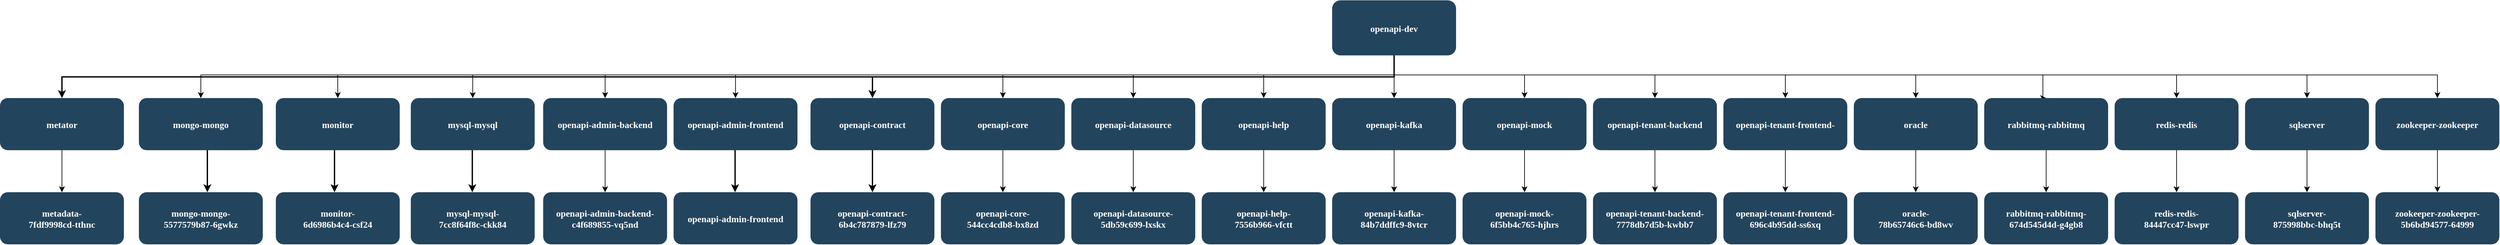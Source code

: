 <mxfile version="14.2.5" type="github">
  <diagram name="Page-1" id="2c0d36ab-eaac-3732-788b-9136903baeff">
    <mxGraphModel dx="1730" dy="887" grid="1" gridSize="10" guides="1" tooltips="1" connect="1" arrows="1" fold="1" page="1" pageScale="1.5" pageWidth="1169" pageHeight="827" background="#ffffff" math="0" shadow="0">
      <root>
        <mxCell id="0" />
        <mxCell id="1" parent="0" />
        <mxCell id="722zc47QyeTokmsCwCPZ-138" style="edgeStyle=orthogonalEdgeStyle;rounded=0;orthogonalLoop=1;jettySize=auto;html=1;entryX=0.5;entryY=0;entryDx=0;entryDy=0;" edge="1" parent="1" source="2" target="722zc47QyeTokmsCwCPZ-137">
          <mxGeometry relative="1" as="geometry">
            <Array as="points">
              <mxPoint x="2245" y="300" />
              <mxPoint x="1035" y="300" />
            </Array>
          </mxGeometry>
        </mxCell>
        <mxCell id="722zc47QyeTokmsCwCPZ-139" style="edgeStyle=orthogonalEdgeStyle;rounded=0;orthogonalLoop=1;jettySize=auto;html=1;entryX=0.5;entryY=0;entryDx=0;entryDy=0;" edge="1" parent="1" source="2" target="12">
          <mxGeometry relative="1" as="geometry">
            <Array as="points">
              <mxPoint x="2245" y="300" />
              <mxPoint x="415" y="300" />
            </Array>
          </mxGeometry>
        </mxCell>
        <mxCell id="722zc47QyeTokmsCwCPZ-140" style="edgeStyle=orthogonalEdgeStyle;rounded=0;orthogonalLoop=1;jettySize=auto;html=1;entryX=0.5;entryY=0;entryDx=0;entryDy=0;" edge="1" parent="1" source="2" target="722zc47QyeTokmsCwCPZ-129">
          <mxGeometry relative="1" as="geometry">
            <Array as="points">
              <mxPoint x="2245" y="300" />
              <mxPoint x="625" y="300" />
            </Array>
          </mxGeometry>
        </mxCell>
        <mxCell id="722zc47QyeTokmsCwCPZ-141" style="edgeStyle=orthogonalEdgeStyle;rounded=0;orthogonalLoop=1;jettySize=auto;html=1;entryX=0.5;entryY=0;entryDx=0;entryDy=0;" edge="1" parent="1" source="2" target="10">
          <mxGeometry relative="1" as="geometry">
            <Array as="points">
              <mxPoint x="2245" y="300" />
              <mxPoint x="832" y="300" />
            </Array>
          </mxGeometry>
        </mxCell>
        <mxCell id="722zc47QyeTokmsCwCPZ-145" style="edgeStyle=orthogonalEdgeStyle;rounded=0;orthogonalLoop=1;jettySize=auto;html=1;entryX=0.5;entryY=0;entryDx=0;entryDy=0;" edge="1" parent="1" source="2" target="722zc47QyeTokmsCwCPZ-144">
          <mxGeometry relative="1" as="geometry">
            <Array as="points">
              <mxPoint x="2245" y="300" />
              <mxPoint x="1235" y="300" />
            </Array>
          </mxGeometry>
        </mxCell>
        <mxCell id="722zc47QyeTokmsCwCPZ-154" style="edgeStyle=orthogonalEdgeStyle;rounded=0;orthogonalLoop=1;jettySize=auto;html=1;entryX=0.5;entryY=0;entryDx=0;entryDy=0;" edge="1" parent="1" source="2" target="722zc47QyeTokmsCwCPZ-153">
          <mxGeometry relative="1" as="geometry">
            <Array as="points">
              <mxPoint x="2245" y="300" />
              <mxPoint x="1645" y="300" />
            </Array>
          </mxGeometry>
        </mxCell>
        <mxCell id="722zc47QyeTokmsCwCPZ-158" style="edgeStyle=orthogonalEdgeStyle;rounded=0;orthogonalLoop=1;jettySize=auto;html=1;" edge="1" parent="1" source="2" target="722zc47QyeTokmsCwCPZ-157">
          <mxGeometry relative="1" as="geometry">
            <Array as="points">
              <mxPoint x="2245" y="300" />
              <mxPoint x="1845" y="300" />
            </Array>
          </mxGeometry>
        </mxCell>
        <mxCell id="722zc47QyeTokmsCwCPZ-163" style="edgeStyle=orthogonalEdgeStyle;rounded=0;orthogonalLoop=1;jettySize=auto;html=1;entryX=0.5;entryY=0;entryDx=0;entryDy=0;" edge="1" parent="1" source="2" target="722zc47QyeTokmsCwCPZ-161">
          <mxGeometry relative="1" as="geometry">
            <Array as="points">
              <mxPoint x="2245" y="300" />
              <mxPoint x="2045" y="300" />
            </Array>
          </mxGeometry>
        </mxCell>
        <mxCell id="722zc47QyeTokmsCwCPZ-167" style="edgeStyle=orthogonalEdgeStyle;rounded=0;orthogonalLoop=1;jettySize=auto;html=1;" edge="1" parent="1" source="2" target="722zc47QyeTokmsCwCPZ-165">
          <mxGeometry relative="1" as="geometry">
            <Array as="points">
              <mxPoint x="2245" y="300" />
              <mxPoint x="2245" y="300" />
            </Array>
          </mxGeometry>
        </mxCell>
        <mxCell id="722zc47QyeTokmsCwCPZ-171" style="edgeStyle=orthogonalEdgeStyle;rounded=0;orthogonalLoop=1;jettySize=auto;html=1;" edge="1" parent="1" source="2" target="722zc47QyeTokmsCwCPZ-169">
          <mxGeometry relative="1" as="geometry">
            <Array as="points">
              <mxPoint x="2245" y="300" />
              <mxPoint x="2445" y="300" />
            </Array>
          </mxGeometry>
        </mxCell>
        <mxCell id="722zc47QyeTokmsCwCPZ-176" style="edgeStyle=orthogonalEdgeStyle;rounded=0;orthogonalLoop=1;jettySize=auto;html=1;entryX=0.5;entryY=0;entryDx=0;entryDy=0;" edge="1" parent="1" source="2" target="722zc47QyeTokmsCwCPZ-172">
          <mxGeometry relative="1" as="geometry">
            <Array as="points">
              <mxPoint x="2245" y="300" />
              <mxPoint x="2645" y="300" />
            </Array>
          </mxGeometry>
        </mxCell>
        <mxCell id="722zc47QyeTokmsCwCPZ-198" style="edgeStyle=orthogonalEdgeStyle;rounded=0;orthogonalLoop=1;jettySize=auto;html=1;" edge="1" parent="1" source="2" target="722zc47QyeTokmsCwCPZ-181">
          <mxGeometry relative="1" as="geometry">
            <Array as="points">
              <mxPoint x="2245" y="300" />
              <mxPoint x="3045" y="300" />
            </Array>
          </mxGeometry>
        </mxCell>
        <mxCell id="722zc47QyeTokmsCwCPZ-199" style="edgeStyle=orthogonalEdgeStyle;rounded=0;orthogonalLoop=1;jettySize=auto;html=1;entryX=0.5;entryY=0;entryDx=0;entryDy=0;" edge="1" parent="1" source="2" target="722zc47QyeTokmsCwCPZ-183">
          <mxGeometry relative="1" as="geometry">
            <mxPoint x="3240" y="320" as="targetPoint" />
            <Array as="points">
              <mxPoint x="2245" y="300" />
              <mxPoint x="3240" y="300" />
              <mxPoint x="3240" y="336" />
            </Array>
          </mxGeometry>
        </mxCell>
        <mxCell id="722zc47QyeTokmsCwCPZ-200" style="edgeStyle=orthogonalEdgeStyle;rounded=0;orthogonalLoop=1;jettySize=auto;html=1;entryX=0.5;entryY=0;entryDx=0;entryDy=0;" edge="1" parent="1" source="2" target="722zc47QyeTokmsCwCPZ-185">
          <mxGeometry relative="1" as="geometry">
            <Array as="points">
              <mxPoint x="2245" y="300" />
              <mxPoint x="3445" y="300" />
            </Array>
          </mxGeometry>
        </mxCell>
        <mxCell id="722zc47QyeTokmsCwCPZ-201" style="edgeStyle=orthogonalEdgeStyle;rounded=0;orthogonalLoop=1;jettySize=auto;html=1;" edge="1" parent="1" source="2" target="722zc47QyeTokmsCwCPZ-187">
          <mxGeometry relative="1" as="geometry">
            <Array as="points">
              <mxPoint x="2245" y="300" />
              <mxPoint x="3645" y="300" />
            </Array>
          </mxGeometry>
        </mxCell>
        <mxCell id="722zc47QyeTokmsCwCPZ-202" style="edgeStyle=orthogonalEdgeStyle;rounded=0;orthogonalLoop=1;jettySize=auto;html=1;" edge="1" parent="1" source="2" target="722zc47QyeTokmsCwCPZ-189">
          <mxGeometry relative="1" as="geometry">
            <Array as="points">
              <mxPoint x="2245" y="300" />
              <mxPoint x="3845" y="300" />
            </Array>
          </mxGeometry>
        </mxCell>
        <mxCell id="722zc47QyeTokmsCwCPZ-203" style="edgeStyle=orthogonalEdgeStyle;rounded=0;orthogonalLoop=1;jettySize=auto;html=1;" edge="1" parent="1" source="2" target="722zc47QyeTokmsCwCPZ-177">
          <mxGeometry relative="1" as="geometry">
            <Array as="points">
              <mxPoint x="2245" y="300" />
              <mxPoint x="2845" y="300" />
            </Array>
          </mxGeometry>
        </mxCell>
        <mxCell id="2" value="openapi-dev" style="rounded=1;fillColor=#23445D;gradientColor=none;strokeColor=none;fontColor=#FFFFFF;fontStyle=1;fontFamily=Tahoma;fontSize=14" parent="1" vertex="1">
          <mxGeometry x="2150" y="185.5" width="190" height="84.5" as="geometry" />
        </mxCell>
        <mxCell id="4" value="openapi-contract" style="rounded=1;fillColor=#23445D;gradientColor=none;strokeColor=none;fontColor=#FFFFFF;fontStyle=1;fontFamily=Tahoma;fontSize=14" parent="1" vertex="1">
          <mxGeometry x="1350.0" y="335.5" width="190" height="80" as="geometry" />
        </mxCell>
        <mxCell id="9" value="" style="edgeStyle=elbowEdgeStyle;elbow=vertical;strokeWidth=2;rounded=0" parent="1" source="2" target="4" edge="1">
          <mxGeometry x="337" y="215.5" width="100" height="100" as="geometry">
            <mxPoint x="337" y="315.5" as="sourcePoint" />
            <mxPoint x="437" y="215.5" as="targetPoint" />
          </mxGeometry>
        </mxCell>
        <mxCell id="10" value="mysql-mysql" style="rounded=1;fillColor=#23445D;gradientColor=none;strokeColor=none;fontColor=#FFFFFF;fontStyle=1;fontFamily=Tahoma;fontSize=14" parent="1" vertex="1">
          <mxGeometry x="737" y="335.5" width="190" height="80" as="geometry" />
        </mxCell>
        <mxCell id="12" value="mongo-mongo" style="rounded=1;fillColor=#23445D;gradientColor=none;strokeColor=none;fontColor=#FFFFFF;fontStyle=1;fontFamily=Tahoma;fontSize=14" parent="1" vertex="1">
          <mxGeometry x="320.0" y="335.5" width="190" height="80" as="geometry" />
        </mxCell>
        <mxCell id="13" value="metator" style="rounded=1;fillColor=#23445D;gradientColor=none;strokeColor=none;fontColor=#FFFFFF;fontStyle=1;fontFamily=Tahoma;fontSize=14" parent="1" vertex="1">
          <mxGeometry x="107" y="335.5" width="190" height="80" as="geometry" />
        </mxCell>
        <mxCell id="61" value="" style="edgeStyle=elbowEdgeStyle;elbow=vertical;strokeWidth=2;rounded=0" parent="1" source="2" target="13" edge="1">
          <mxGeometry x="-23" y="135.5" width="100" height="100" as="geometry">
            <mxPoint x="-23" y="235.5" as="sourcePoint" />
            <mxPoint x="77" y="135.5" as="targetPoint" />
          </mxGeometry>
        </mxCell>
        <mxCell id="101" value="" style="edgeStyle=elbowEdgeStyle;elbow=vertical;strokeWidth=2;rounded=0" parent="1" source="12" edge="1">
          <mxGeometry x="-23" y="135.5" width="100" height="100" as="geometry">
            <mxPoint x="-23" y="235.5" as="sourcePoint" />
            <mxPoint x="425" y="480" as="targetPoint" />
            <Array as="points">
              <mxPoint x="425" y="435" />
            </Array>
          </mxGeometry>
        </mxCell>
        <mxCell id="104" value="" style="edgeStyle=elbowEdgeStyle;elbow=vertical;strokeWidth=2;rounded=0;entryX=0.5;entryY=0;entryDx=0;entryDy=0;" parent="1" source="4" target="722zc47QyeTokmsCwCPZ-152" edge="1">
          <mxGeometry x="-23" y="135.5" width="100" height="100" as="geometry">
            <mxPoint x="-23" y="235.5" as="sourcePoint" />
            <mxPoint x="1457" y="455.5" as="targetPoint" />
          </mxGeometry>
        </mxCell>
        <mxCell id="722zc47QyeTokmsCwCPZ-123" value="" style="endArrow=classic;html=1;exitX=0.5;exitY=1;exitDx=0;exitDy=0;" edge="1" parent="1" source="13">
          <mxGeometry width="50" height="50" relative="1" as="geometry">
            <mxPoint x="230" y="560" as="sourcePoint" />
            <mxPoint x="202" y="480" as="targetPoint" />
          </mxGeometry>
        </mxCell>
        <mxCell id="722zc47QyeTokmsCwCPZ-125" value="metadata-&#xa;7fdf9998cd-tthnc" style="rounded=1;fillColor=#23445D;gradientColor=none;strokeColor=none;fontColor=#FFFFFF;fontStyle=1;fontFamily=Tahoma;fontSize=14" vertex="1" parent="1">
          <mxGeometry x="107" y="480" width="190" height="80" as="geometry" />
        </mxCell>
        <mxCell id="722zc47QyeTokmsCwCPZ-127" value="mongo-mongo-&#xa;5577579b87-6gwkz" style="rounded=1;fillColor=#23445D;gradientColor=none;strokeColor=none;fontColor=#FFFFFF;fontStyle=1;fontFamily=Tahoma;fontSize=14" vertex="1" parent="1">
          <mxGeometry x="320.0" y="480" width="190" height="80" as="geometry" />
        </mxCell>
        <mxCell id="722zc47QyeTokmsCwCPZ-129" value="monitor" style="rounded=1;fillColor=#23445D;gradientColor=none;strokeColor=none;fontColor=#FFFFFF;fontStyle=1;fontFamily=Tahoma;fontSize=14" vertex="1" parent="1">
          <mxGeometry x="530.0" y="335.5" width="190" height="80" as="geometry" />
        </mxCell>
        <mxCell id="722zc47QyeTokmsCwCPZ-132" value="" style="edgeStyle=elbowEdgeStyle;elbow=vertical;strokeWidth=2;rounded=0" edge="1" parent="1">
          <mxGeometry x="172" y="135.5" width="100" height="100" as="geometry">
            <mxPoint x="620" y="415.5" as="sourcePoint" />
            <mxPoint x="620" y="480" as="targetPoint" />
            <Array as="points">
              <mxPoint x="620" y="435" />
            </Array>
          </mxGeometry>
        </mxCell>
        <mxCell id="722zc47QyeTokmsCwCPZ-133" value="monitor-&#xa;6d6986b4c4-csf24" style="rounded=1;fillColor=#23445D;gradientColor=none;strokeColor=none;fontColor=#FFFFFF;fontStyle=1;fontFamily=Tahoma;fontSize=14" vertex="1" parent="1">
          <mxGeometry x="530.0" y="480" width="190" height="80" as="geometry" />
        </mxCell>
        <mxCell id="722zc47QyeTokmsCwCPZ-134" value="mysql-mysql-&#xa;7cc8f64f8c-ckk84" style="rounded=1;fillColor=#23445D;gradientColor=none;strokeColor=none;fontColor=#FFFFFF;fontStyle=1;fontFamily=Tahoma;fontSize=14" vertex="1" parent="1">
          <mxGeometry x="737" y="480" width="190" height="80" as="geometry" />
        </mxCell>
        <mxCell id="722zc47QyeTokmsCwCPZ-135" value="" style="edgeStyle=elbowEdgeStyle;elbow=vertical;strokeWidth=2;rounded=0" edge="1" parent="1">
          <mxGeometry x="383.33" y="135.5" width="100" height="100" as="geometry">
            <mxPoint x="831.33" y="415.5" as="sourcePoint" />
            <mxPoint x="831.33" y="480" as="targetPoint" />
            <Array as="points">
              <mxPoint x="831.33" y="435" />
            </Array>
          </mxGeometry>
        </mxCell>
        <mxCell id="722zc47QyeTokmsCwCPZ-142" style="edgeStyle=orthogonalEdgeStyle;rounded=0;orthogonalLoop=1;jettySize=auto;html=1;" edge="1" parent="1" source="722zc47QyeTokmsCwCPZ-137">
          <mxGeometry relative="1" as="geometry">
            <mxPoint x="1035" y="480" as="targetPoint" />
          </mxGeometry>
        </mxCell>
        <mxCell id="722zc47QyeTokmsCwCPZ-137" value="openapi-admin-backend" style="rounded=1;fillColor=#23445D;gradientColor=none;strokeColor=none;fontColor=#FFFFFF;fontStyle=1;fontFamily=Tahoma;fontSize=14" vertex="1" parent="1">
          <mxGeometry x="940" y="335.5" width="190" height="80" as="geometry" />
        </mxCell>
        <mxCell id="722zc47QyeTokmsCwCPZ-143" value="openapi-admin-backend-&#xa;c4f689855-vq5nd" style="rounded=1;fillColor=#23445D;gradientColor=none;strokeColor=none;fontColor=#FFFFFF;fontStyle=1;fontFamily=Tahoma;fontSize=14" vertex="1" parent="1">
          <mxGeometry x="940" y="480" width="190" height="80" as="geometry" />
        </mxCell>
        <mxCell id="722zc47QyeTokmsCwCPZ-144" value="openapi-admin-frontend" style="rounded=1;fillColor=#23445D;gradientColor=none;strokeColor=none;fontColor=#FFFFFF;fontStyle=1;fontFamily=Tahoma;fontSize=14" vertex="1" parent="1">
          <mxGeometry x="1140" y="335.5" width="190" height="80" as="geometry" />
        </mxCell>
        <mxCell id="722zc47QyeTokmsCwCPZ-147" value="openapi-admin-frontend" style="rounded=1;fillColor=#23445D;gradientColor=none;strokeColor=none;fontColor=#FFFFFF;fontStyle=1;fontFamily=Tahoma;fontSize=14" vertex="1" parent="1">
          <mxGeometry x="1140" y="480" width="190" height="80" as="geometry" />
        </mxCell>
        <mxCell id="722zc47QyeTokmsCwCPZ-151" value="" style="edgeStyle=elbowEdgeStyle;elbow=vertical;strokeWidth=2;rounded=0" edge="1" parent="1">
          <mxGeometry x="786.33" y="135.5" width="100" height="100" as="geometry">
            <mxPoint x="1234.33" y="415.5" as="sourcePoint" />
            <mxPoint x="1234.33" y="480" as="targetPoint" />
            <Array as="points">
              <mxPoint x="1234.33" y="435" />
            </Array>
          </mxGeometry>
        </mxCell>
        <mxCell id="722zc47QyeTokmsCwCPZ-152" value="openapi-contract-&#xa;6b4c787879-lfz79" style="rounded=1;fillColor=#23445D;gradientColor=none;strokeColor=none;fontColor=#FFFFFF;fontStyle=1;fontFamily=Tahoma;fontSize=14" vertex="1" parent="1">
          <mxGeometry x="1350.0" y="480" width="190" height="80" as="geometry" />
        </mxCell>
        <mxCell id="722zc47QyeTokmsCwCPZ-156" style="edgeStyle=orthogonalEdgeStyle;rounded=0;orthogonalLoop=1;jettySize=auto;html=1;entryX=0.5;entryY=0;entryDx=0;entryDy=0;" edge="1" parent="1" source="722zc47QyeTokmsCwCPZ-153" target="722zc47QyeTokmsCwCPZ-155">
          <mxGeometry relative="1" as="geometry" />
        </mxCell>
        <mxCell id="722zc47QyeTokmsCwCPZ-153" value="openapi-core" style="rounded=1;fillColor=#23445D;gradientColor=none;strokeColor=none;fontColor=#FFFFFF;fontStyle=1;fontFamily=Tahoma;fontSize=14" vertex="1" parent="1">
          <mxGeometry x="1550.0" y="335.5" width="190" height="80" as="geometry" />
        </mxCell>
        <mxCell id="722zc47QyeTokmsCwCPZ-155" value="openapi-core-&#xa;544cc4cdb8-bx8zd" style="rounded=1;fillColor=#23445D;gradientColor=none;strokeColor=none;fontColor=#FFFFFF;fontStyle=1;fontFamily=Tahoma;fontSize=14" vertex="1" parent="1">
          <mxGeometry x="1550.0" y="480" width="190" height="80" as="geometry" />
        </mxCell>
        <mxCell id="722zc47QyeTokmsCwCPZ-160" style="edgeStyle=orthogonalEdgeStyle;rounded=0;orthogonalLoop=1;jettySize=auto;html=1;entryX=0.5;entryY=0;entryDx=0;entryDy=0;" edge="1" parent="1" source="722zc47QyeTokmsCwCPZ-157" target="722zc47QyeTokmsCwCPZ-159">
          <mxGeometry relative="1" as="geometry" />
        </mxCell>
        <mxCell id="722zc47QyeTokmsCwCPZ-157" value="openapi-datasource" style="rounded=1;fillColor=#23445D;gradientColor=none;strokeColor=none;fontColor=#FFFFFF;fontStyle=1;fontFamily=Tahoma;fontSize=14" vertex="1" parent="1">
          <mxGeometry x="1750.0" y="335.5" width="190" height="80" as="geometry" />
        </mxCell>
        <mxCell id="722zc47QyeTokmsCwCPZ-159" value="openapi-datasource-&#xa;5db59c699-lxskx" style="rounded=1;fillColor=#23445D;gradientColor=none;strokeColor=none;fontColor=#FFFFFF;fontStyle=1;fontFamily=Tahoma;fontSize=14" vertex="1" parent="1">
          <mxGeometry x="1750.0" y="480" width="190" height="80" as="geometry" />
        </mxCell>
        <mxCell id="722zc47QyeTokmsCwCPZ-164" style="edgeStyle=orthogonalEdgeStyle;rounded=0;orthogonalLoop=1;jettySize=auto;html=1;" edge="1" parent="1" source="722zc47QyeTokmsCwCPZ-161" target="722zc47QyeTokmsCwCPZ-162">
          <mxGeometry relative="1" as="geometry" />
        </mxCell>
        <mxCell id="722zc47QyeTokmsCwCPZ-161" value="openapi-help" style="rounded=1;fillColor=#23445D;gradientColor=none;strokeColor=none;fontColor=#FFFFFF;fontStyle=1;fontFamily=Tahoma;fontSize=14" vertex="1" parent="1">
          <mxGeometry x="1950.0" y="335.5" width="190" height="80" as="geometry" />
        </mxCell>
        <mxCell id="722zc47QyeTokmsCwCPZ-162" value="openapi-help-&#xa;7556b966-vfctt" style="rounded=1;fillColor=#23445D;gradientColor=none;strokeColor=none;fontColor=#FFFFFF;fontStyle=1;fontFamily=Tahoma;fontSize=14" vertex="1" parent="1">
          <mxGeometry x="1950.0" y="480" width="190" height="80" as="geometry" />
        </mxCell>
        <mxCell id="722zc47QyeTokmsCwCPZ-173" style="edgeStyle=orthogonalEdgeStyle;rounded=0;orthogonalLoop=1;jettySize=auto;html=1;entryX=0.5;entryY=0;entryDx=0;entryDy=0;" edge="1" parent="1" source="722zc47QyeTokmsCwCPZ-165" target="722zc47QyeTokmsCwCPZ-166">
          <mxGeometry relative="1" as="geometry" />
        </mxCell>
        <mxCell id="722zc47QyeTokmsCwCPZ-165" value="openapi-kafka" style="rounded=1;fillColor=#23445D;gradientColor=none;strokeColor=none;fontColor=#FFFFFF;fontStyle=1;fontFamily=Tahoma;fontSize=14" vertex="1" parent="1">
          <mxGeometry x="2150" y="335.5" width="190" height="80" as="geometry" />
        </mxCell>
        <mxCell id="722zc47QyeTokmsCwCPZ-166" value="openapi-kafka-&#xa;84b7ddffc9-8vtcr" style="rounded=1;fillColor=#23445D;gradientColor=none;strokeColor=none;fontColor=#FFFFFF;fontStyle=1;fontFamily=Tahoma;fontSize=14" vertex="1" parent="1">
          <mxGeometry x="2150" y="480" width="190" height="80" as="geometry" />
        </mxCell>
        <mxCell id="722zc47QyeTokmsCwCPZ-174" style="edgeStyle=orthogonalEdgeStyle;rounded=0;orthogonalLoop=1;jettySize=auto;html=1;" edge="1" parent="1" source="722zc47QyeTokmsCwCPZ-169" target="722zc47QyeTokmsCwCPZ-170">
          <mxGeometry relative="1" as="geometry" />
        </mxCell>
        <mxCell id="722zc47QyeTokmsCwCPZ-169" value="openapi-mock" style="rounded=1;fillColor=#23445D;gradientColor=none;strokeColor=none;fontColor=#FFFFFF;fontStyle=1;fontFamily=Tahoma;fontSize=14" vertex="1" parent="1">
          <mxGeometry x="2350" y="335.5" width="190" height="80" as="geometry" />
        </mxCell>
        <mxCell id="722zc47QyeTokmsCwCPZ-170" value="openapi-mock-&#xa;6f5bb4c765-hjhrs" style="rounded=1;fillColor=#23445D;gradientColor=none;strokeColor=none;fontColor=#FFFFFF;fontStyle=1;fontFamily=Tahoma;fontSize=14" vertex="1" parent="1">
          <mxGeometry x="2350" y="480" width="190" height="80" as="geometry" />
        </mxCell>
        <mxCell id="722zc47QyeTokmsCwCPZ-191" style="edgeStyle=orthogonalEdgeStyle;rounded=0;orthogonalLoop=1;jettySize=auto;html=1;entryX=0.5;entryY=0;entryDx=0;entryDy=0;" edge="1" parent="1" source="722zc47QyeTokmsCwCPZ-172" target="722zc47QyeTokmsCwCPZ-175">
          <mxGeometry relative="1" as="geometry" />
        </mxCell>
        <mxCell id="722zc47QyeTokmsCwCPZ-172" value="openapi-tenant-backend" style="rounded=1;fillColor=#23445D;gradientColor=none;strokeColor=none;fontColor=#FFFFFF;fontStyle=1;fontFamily=Tahoma;fontSize=14" vertex="1" parent="1">
          <mxGeometry x="2550" y="335.5" width="190" height="80" as="geometry" />
        </mxCell>
        <mxCell id="722zc47QyeTokmsCwCPZ-175" value="openapi-tenant-backend-&#xa;7778db7d5b-kwbb7" style="rounded=1;fillColor=#23445D;gradientColor=none;strokeColor=none;fontColor=#FFFFFF;fontStyle=1;fontFamily=Tahoma;fontSize=14" vertex="1" parent="1">
          <mxGeometry x="2550" y="480" width="190" height="80" as="geometry" />
        </mxCell>
        <mxCell id="722zc47QyeTokmsCwCPZ-192" style="edgeStyle=orthogonalEdgeStyle;rounded=0;orthogonalLoop=1;jettySize=auto;html=1;" edge="1" parent="1" source="722zc47QyeTokmsCwCPZ-177" target="722zc47QyeTokmsCwCPZ-179">
          <mxGeometry relative="1" as="geometry" />
        </mxCell>
        <mxCell id="722zc47QyeTokmsCwCPZ-177" value="openapi-tenant-frontend-" style="rounded=1;fillColor=#23445D;gradientColor=none;strokeColor=none;fontColor=#FFFFFF;fontStyle=1;fontFamily=Tahoma;fontSize=14" vertex="1" parent="1">
          <mxGeometry x="2750" y="335.5" width="190" height="80" as="geometry" />
        </mxCell>
        <mxCell id="722zc47QyeTokmsCwCPZ-179" value="openapi-tenant-frontend-&#xa;696c4b95dd-ss6xq" style="rounded=1;fillColor=#23445D;gradientColor=none;strokeColor=none;fontColor=#FFFFFF;fontStyle=1;fontFamily=Tahoma;fontSize=14" vertex="1" parent="1">
          <mxGeometry x="2750" y="480" width="190" height="80" as="geometry" />
        </mxCell>
        <mxCell id="722zc47QyeTokmsCwCPZ-180" style="edgeStyle=orthogonalEdgeStyle;rounded=0;orthogonalLoop=1;jettySize=auto;html=1;exitX=0.5;exitY=1;exitDx=0;exitDy=0;" edge="1" parent="1" source="722zc47QyeTokmsCwCPZ-177" target="722zc47QyeTokmsCwCPZ-177">
          <mxGeometry relative="1" as="geometry" />
        </mxCell>
        <mxCell id="722zc47QyeTokmsCwCPZ-193" style="edgeStyle=orthogonalEdgeStyle;rounded=0;orthogonalLoop=1;jettySize=auto;html=1;" edge="1" parent="1" source="722zc47QyeTokmsCwCPZ-181" target="722zc47QyeTokmsCwCPZ-182">
          <mxGeometry relative="1" as="geometry" />
        </mxCell>
        <mxCell id="722zc47QyeTokmsCwCPZ-181" value="oracle" style="rounded=1;fillColor=#23445D;gradientColor=none;strokeColor=none;fontColor=#FFFFFF;fontStyle=1;fontFamily=Tahoma;fontSize=14" vertex="1" parent="1">
          <mxGeometry x="2950" y="335.5" width="190" height="80" as="geometry" />
        </mxCell>
        <mxCell id="722zc47QyeTokmsCwCPZ-182" value="oracle-&#xa;78b65746c6-bd8wv" style="rounded=1;fillColor=#23445D;gradientColor=none;strokeColor=none;fontColor=#FFFFFF;fontStyle=1;fontFamily=Tahoma;fontSize=14" vertex="1" parent="1">
          <mxGeometry x="2950" y="480" width="190" height="80" as="geometry" />
        </mxCell>
        <mxCell id="722zc47QyeTokmsCwCPZ-194" style="edgeStyle=orthogonalEdgeStyle;rounded=0;orthogonalLoop=1;jettySize=auto;html=1;" edge="1" parent="1" source="722zc47QyeTokmsCwCPZ-183" target="722zc47QyeTokmsCwCPZ-184">
          <mxGeometry relative="1" as="geometry" />
        </mxCell>
        <mxCell id="722zc47QyeTokmsCwCPZ-183" value="rabbitmq-rabbitmq" style="rounded=1;fillColor=#23445D;gradientColor=none;strokeColor=none;fontColor=#FFFFFF;fontStyle=1;fontFamily=Tahoma;fontSize=14" vertex="1" parent="1">
          <mxGeometry x="3150" y="335.5" width="190" height="80" as="geometry" />
        </mxCell>
        <mxCell id="722zc47QyeTokmsCwCPZ-184" value="rabbitmq-rabbitmq-&#xa;674d545d4d-g4gb8" style="rounded=1;fillColor=#23445D;gradientColor=none;strokeColor=none;fontColor=#FFFFFF;fontStyle=1;fontFamily=Tahoma;fontSize=14" vertex="1" parent="1">
          <mxGeometry x="3150" y="480" width="190" height="80" as="geometry" />
        </mxCell>
        <mxCell id="722zc47QyeTokmsCwCPZ-195" style="edgeStyle=orthogonalEdgeStyle;rounded=0;orthogonalLoop=1;jettySize=auto;html=1;entryX=0.5;entryY=0;entryDx=0;entryDy=0;" edge="1" parent="1" source="722zc47QyeTokmsCwCPZ-185" target="722zc47QyeTokmsCwCPZ-186">
          <mxGeometry relative="1" as="geometry" />
        </mxCell>
        <mxCell id="722zc47QyeTokmsCwCPZ-185" value="redis-redis" style="rounded=1;fillColor=#23445D;gradientColor=none;strokeColor=none;fontColor=#FFFFFF;fontStyle=1;fontFamily=Tahoma;fontSize=14" vertex="1" parent="1">
          <mxGeometry x="3350" y="335.5" width="190" height="80" as="geometry" />
        </mxCell>
        <mxCell id="722zc47QyeTokmsCwCPZ-186" value="redis-redis-&#xa;84447cc47-lswpr" style="rounded=1;fillColor=#23445D;gradientColor=none;strokeColor=none;fontColor=#FFFFFF;fontStyle=1;fontFamily=Tahoma;fontSize=14" vertex="1" parent="1">
          <mxGeometry x="3350" y="480" width="190" height="80" as="geometry" />
        </mxCell>
        <mxCell id="722zc47QyeTokmsCwCPZ-196" style="edgeStyle=orthogonalEdgeStyle;rounded=0;orthogonalLoop=1;jettySize=auto;html=1;entryX=0.5;entryY=0;entryDx=0;entryDy=0;" edge="1" parent="1" source="722zc47QyeTokmsCwCPZ-187" target="722zc47QyeTokmsCwCPZ-188">
          <mxGeometry relative="1" as="geometry" />
        </mxCell>
        <mxCell id="722zc47QyeTokmsCwCPZ-187" value="sqlserver" style="rounded=1;fillColor=#23445D;gradientColor=none;strokeColor=none;fontColor=#FFFFFF;fontStyle=1;fontFamily=Tahoma;fontSize=14" vertex="1" parent="1">
          <mxGeometry x="3550" y="335.5" width="190" height="80" as="geometry" />
        </mxCell>
        <mxCell id="722zc47QyeTokmsCwCPZ-188" value="sqlserver-&#xa;875998bbc-bhq5t" style="rounded=1;fillColor=#23445D;gradientColor=none;strokeColor=none;fontColor=#FFFFFF;fontStyle=1;fontFamily=Tahoma;fontSize=14" vertex="1" parent="1">
          <mxGeometry x="3550" y="480" width="190" height="80" as="geometry" />
        </mxCell>
        <mxCell id="722zc47QyeTokmsCwCPZ-197" style="edgeStyle=orthogonalEdgeStyle;rounded=0;orthogonalLoop=1;jettySize=auto;html=1;entryX=0.5;entryY=0;entryDx=0;entryDy=0;" edge="1" parent="1" source="722zc47QyeTokmsCwCPZ-189" target="722zc47QyeTokmsCwCPZ-190">
          <mxGeometry relative="1" as="geometry" />
        </mxCell>
        <mxCell id="722zc47QyeTokmsCwCPZ-189" value="zookeeper-zookeeper" style="rounded=1;fillColor=#23445D;gradientColor=none;strokeColor=none;fontColor=#FFFFFF;fontStyle=1;fontFamily=Tahoma;fontSize=14" vertex="1" parent="1">
          <mxGeometry x="3750" y="335.5" width="190" height="80" as="geometry" />
        </mxCell>
        <mxCell id="722zc47QyeTokmsCwCPZ-190" value="zookeeper-zookeeper-&#xa;5b6bd94577-64999" style="rounded=1;fillColor=#23445D;gradientColor=none;strokeColor=none;fontColor=#FFFFFF;fontStyle=1;fontFamily=Tahoma;fontSize=14" vertex="1" parent="1">
          <mxGeometry x="3750" y="480" width="190" height="80" as="geometry" />
        </mxCell>
      </root>
    </mxGraphModel>
  </diagram>
</mxfile>
